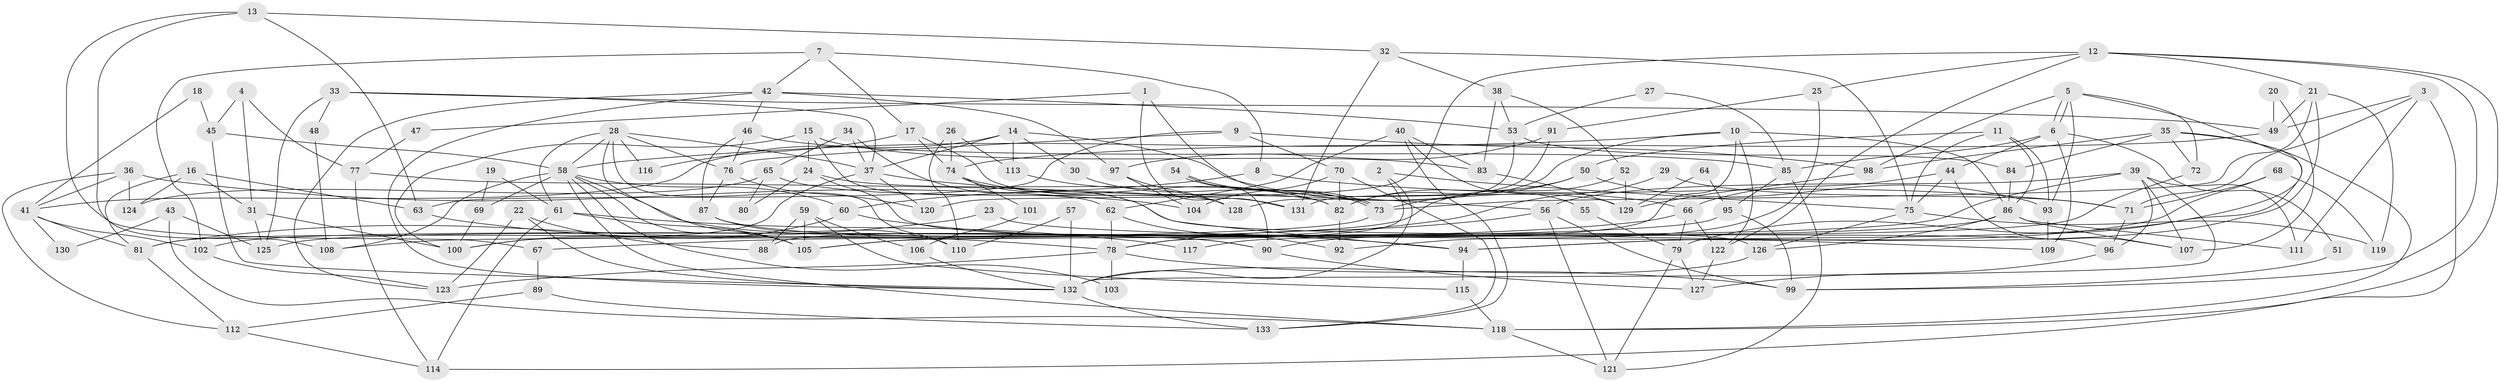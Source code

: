 // coarse degree distribution, {18: 0.010638297872340425, 12: 0.02127659574468085, 5: 0.1276595744680851, 16: 0.010638297872340425, 13: 0.010638297872340425, 15: 0.010638297872340425, 4: 0.32978723404255317, 6: 0.07446808510638298, 3: 0.2127659574468085, 8: 0.010638297872340425, 2: 0.1595744680851064, 9: 0.02127659574468085}
// Generated by graph-tools (version 1.1) at 2025/51/03/04/25 22:51:05]
// undirected, 133 vertices, 266 edges
graph export_dot {
  node [color=gray90,style=filled];
  1;
  2;
  3;
  4;
  5;
  6;
  7;
  8;
  9;
  10;
  11;
  12;
  13;
  14;
  15;
  16;
  17;
  18;
  19;
  20;
  21;
  22;
  23;
  24;
  25;
  26;
  27;
  28;
  29;
  30;
  31;
  32;
  33;
  34;
  35;
  36;
  37;
  38;
  39;
  40;
  41;
  42;
  43;
  44;
  45;
  46;
  47;
  48;
  49;
  50;
  51;
  52;
  53;
  54;
  55;
  56;
  57;
  58;
  59;
  60;
  61;
  62;
  63;
  64;
  65;
  66;
  67;
  68;
  69;
  70;
  71;
  72;
  73;
  74;
  75;
  76;
  77;
  78;
  79;
  80;
  81;
  82;
  83;
  84;
  85;
  86;
  87;
  88;
  89;
  90;
  91;
  92;
  93;
  94;
  95;
  96;
  97;
  98;
  99;
  100;
  101;
  102;
  103;
  104;
  105;
  106;
  107;
  108;
  109;
  110;
  111;
  112;
  113;
  114;
  115;
  116;
  117;
  118;
  119;
  120;
  121;
  122;
  123;
  124;
  125;
  126;
  127;
  128;
  129;
  130;
  131;
  132;
  133;
  1 -- 131;
  1 -- 129;
  1 -- 47;
  2 -- 132;
  2 -- 78;
  2 -- 75;
  3 -- 49;
  3 -- 71;
  3 -- 111;
  3 -- 114;
  4 -- 77;
  4 -- 45;
  4 -- 31;
  5 -- 98;
  5 -- 6;
  5 -- 6;
  5 -- 72;
  5 -- 93;
  5 -- 94;
  6 -- 85;
  6 -- 44;
  6 -- 51;
  6 -- 109;
  7 -- 102;
  7 -- 42;
  7 -- 8;
  7 -- 17;
  8 -- 60;
  8 -- 71;
  9 -- 70;
  9 -- 76;
  9 -- 63;
  9 -- 98;
  10 -- 82;
  10 -- 58;
  10 -- 86;
  10 -- 88;
  10 -- 122;
  11 -- 93;
  11 -- 86;
  11 -- 50;
  11 -- 75;
  12 -- 120;
  12 -- 118;
  12 -- 21;
  12 -- 25;
  12 -- 99;
  12 -- 122;
  13 -- 32;
  13 -- 63;
  13 -- 67;
  13 -- 108;
  14 -- 66;
  14 -- 37;
  14 -- 30;
  14 -- 41;
  14 -- 113;
  15 -- 24;
  15 -- 83;
  15 -- 62;
  15 -- 100;
  16 -- 63;
  16 -- 31;
  16 -- 81;
  16 -- 124;
  17 -- 74;
  17 -- 82;
  17 -- 116;
  18 -- 41;
  18 -- 45;
  19 -- 61;
  19 -- 69;
  20 -- 49;
  20 -- 107;
  21 -- 94;
  21 -- 49;
  21 -- 73;
  21 -- 119;
  22 -- 132;
  22 -- 123;
  22 -- 88;
  23 -- 81;
  23 -- 109;
  24 -- 126;
  24 -- 73;
  24 -- 80;
  25 -- 92;
  25 -- 91;
  26 -- 74;
  26 -- 110;
  26 -- 113;
  27 -- 85;
  27 -- 53;
  28 -- 61;
  28 -- 105;
  28 -- 37;
  28 -- 58;
  28 -- 76;
  28 -- 110;
  28 -- 116;
  29 -- 71;
  29 -- 105;
  30 -- 82;
  31 -- 125;
  31 -- 100;
  32 -- 75;
  32 -- 131;
  32 -- 38;
  33 -- 37;
  33 -- 49;
  33 -- 48;
  33 -- 125;
  34 -- 37;
  34 -- 96;
  34 -- 65;
  35 -- 79;
  35 -- 118;
  35 -- 72;
  35 -- 84;
  35 -- 98;
  36 -- 41;
  36 -- 104;
  36 -- 112;
  36 -- 124;
  37 -- 100;
  37 -- 56;
  37 -- 120;
  38 -- 53;
  38 -- 52;
  38 -- 83;
  39 -- 56;
  39 -- 111;
  39 -- 96;
  39 -- 102;
  39 -- 107;
  39 -- 132;
  40 -- 62;
  40 -- 83;
  40 -- 55;
  40 -- 133;
  41 -- 81;
  41 -- 102;
  41 -- 130;
  42 -- 132;
  42 -- 123;
  42 -- 46;
  42 -- 53;
  42 -- 97;
  43 -- 118;
  43 -- 125;
  43 -- 130;
  44 -- 75;
  44 -- 66;
  44 -- 107;
  45 -- 132;
  45 -- 58;
  46 -- 76;
  46 -- 85;
  46 -- 87;
  47 -- 77;
  48 -- 108;
  49 -- 74;
  50 -- 73;
  50 -- 82;
  50 -- 93;
  51 -- 99;
  52 -- 81;
  52 -- 129;
  53 -- 84;
  53 -- 128;
  54 -- 90;
  54 -- 73;
  54 -- 73;
  55 -- 79;
  56 -- 99;
  56 -- 78;
  56 -- 121;
  57 -- 132;
  57 -- 110;
  58 -- 108;
  58 -- 60;
  58 -- 69;
  58 -- 90;
  58 -- 103;
  58 -- 105;
  58 -- 118;
  59 -- 115;
  59 -- 88;
  59 -- 105;
  59 -- 106;
  60 -- 100;
  60 -- 94;
  61 -- 114;
  61 -- 105;
  61 -- 117;
  62 -- 78;
  62 -- 92;
  63 -- 78;
  64 -- 129;
  64 -- 95;
  65 -- 124;
  65 -- 80;
  65 -- 131;
  66 -- 122;
  66 -- 67;
  66 -- 79;
  67 -- 89;
  68 -- 71;
  68 -- 119;
  68 -- 90;
  69 -- 100;
  70 -- 82;
  70 -- 133;
  70 -- 104;
  71 -- 96;
  72 -- 117;
  73 -- 108;
  74 -- 94;
  74 -- 82;
  74 -- 101;
  75 -- 119;
  75 -- 126;
  76 -- 87;
  76 -- 120;
  77 -- 128;
  77 -- 114;
  78 -- 99;
  78 -- 103;
  78 -- 123;
  79 -- 127;
  79 -- 121;
  81 -- 112;
  82 -- 92;
  83 -- 129;
  84 -- 86;
  85 -- 121;
  85 -- 95;
  86 -- 107;
  86 -- 111;
  86 -- 125;
  86 -- 126;
  87 -- 90;
  87 -- 110;
  89 -- 133;
  89 -- 112;
  90 -- 127;
  91 -- 97;
  91 -- 131;
  93 -- 109;
  94 -- 115;
  95 -- 105;
  95 -- 99;
  96 -- 127;
  97 -- 128;
  97 -- 104;
  98 -- 129;
  101 -- 106;
  102 -- 123;
  106 -- 132;
  112 -- 114;
  113 -- 128;
  115 -- 118;
  118 -- 121;
  122 -- 127;
  126 -- 132;
  132 -- 133;
}
